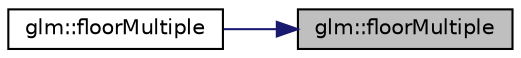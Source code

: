 digraph "glm::floorMultiple"
{
 // LATEX_PDF_SIZE
  edge [fontname="Helvetica",fontsize="10",labelfontname="Helvetica",labelfontsize="10"];
  node [fontname="Helvetica",fontsize="10",shape=record];
  rankdir="RL";
  Node1 [label="glm::floorMultiple",height=0.2,width=0.4,color="black", fillcolor="grey75", style="filled", fontcolor="black",tooltip=" "];
  Node1 -> Node2 [dir="back",color="midnightblue",fontsize="10",style="solid",fontname="Helvetica"];
  Node2 [label="glm::floorMultiple",height=0.2,width=0.4,color="black", fillcolor="white", style="filled",URL="$group__gtc__round.html#ga6912db42d43873fe1dedb3aed2b7a239",tooltip=" "];
}
